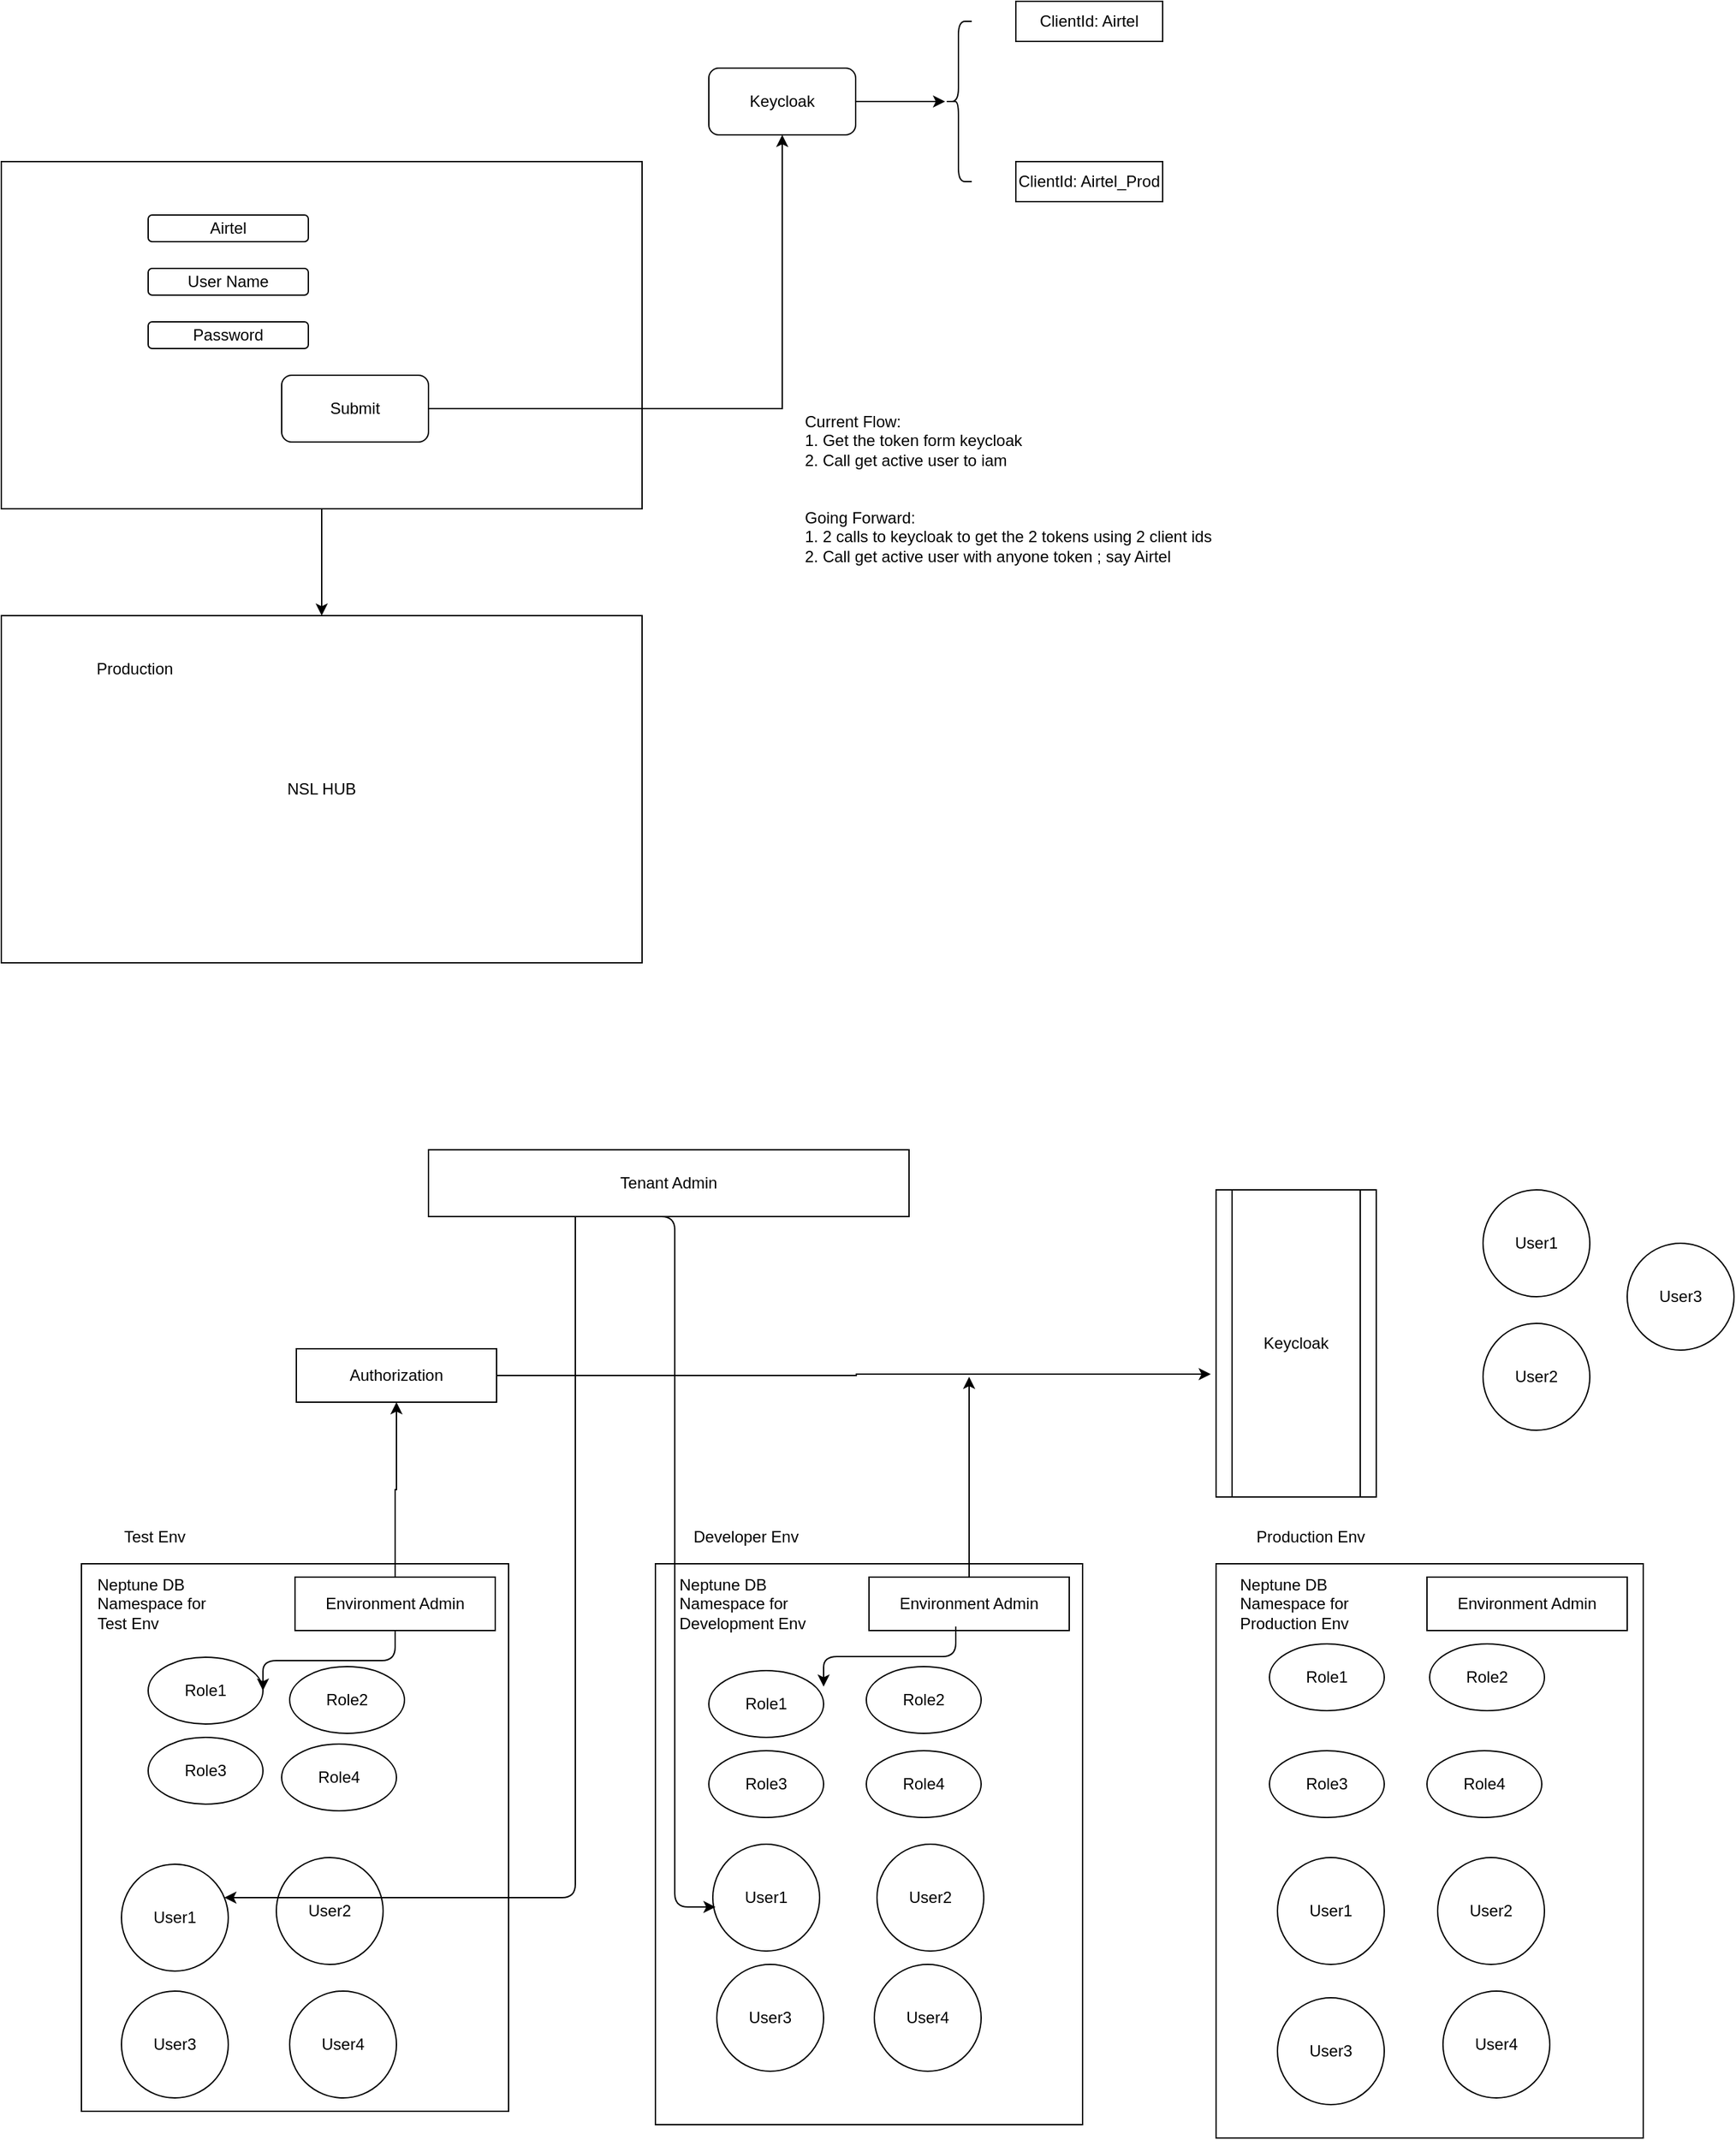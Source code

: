 <mxfile version="14.2.7" type="github">
  <diagram id="Tnm09lEGQlngtitoB3BJ" name="Page-1">
    <mxGraphModel dx="1355" dy="778" grid="1" gridSize="10" guides="1" tooltips="1" connect="1" arrows="1" fold="1" page="1" pageScale="1" pageWidth="827" pageHeight="1169" math="0" shadow="0">
      <root>
        <mxCell id="0" />
        <mxCell id="1" parent="0" />
        <mxCell id="1lmb83CssII5q3zcynnZ-11" value="" style="rounded=0;whiteSpace=wrap;html=1;" vertex="1" parent="1">
          <mxGeometry x="160" y="1290" width="320" height="410" as="geometry" />
        </mxCell>
        <mxCell id="KUnS1xXiZYFXhKadF-DC-10" value="" style="edgeStyle=orthogonalEdgeStyle;rounded=0;orthogonalLoop=1;jettySize=auto;html=1;" parent="1" source="KUnS1xXiZYFXhKadF-DC-1" target="KUnS1xXiZYFXhKadF-DC-9" edge="1">
          <mxGeometry relative="1" as="geometry" />
        </mxCell>
        <mxCell id="KUnS1xXiZYFXhKadF-DC-1" value="" style="rounded=0;whiteSpace=wrap;html=1;" parent="1" vertex="1">
          <mxGeometry x="100" y="240" width="480" height="260" as="geometry" />
        </mxCell>
        <mxCell id="KUnS1xXiZYFXhKadF-DC-3" value="User Name" style="rounded=1;whiteSpace=wrap;html=1;" parent="1" vertex="1">
          <mxGeometry x="210" y="320" width="120" height="20" as="geometry" />
        </mxCell>
        <mxCell id="KUnS1xXiZYFXhKadF-DC-4" value="Password" style="rounded=1;whiteSpace=wrap;html=1;" parent="1" vertex="1">
          <mxGeometry x="210" y="360" width="120" height="20" as="geometry" />
        </mxCell>
        <mxCell id="KUnS1xXiZYFXhKadF-DC-5" value="Airtel" style="rounded=1;whiteSpace=wrap;html=1;" parent="1" vertex="1">
          <mxGeometry x="210" y="280" width="120" height="20" as="geometry" />
        </mxCell>
        <mxCell id="KUnS1xXiZYFXhKadF-DC-8" value="" style="edgeStyle=orthogonalEdgeStyle;rounded=0;orthogonalLoop=1;jettySize=auto;html=1;" parent="1" source="KUnS1xXiZYFXhKadF-DC-6" target="KUnS1xXiZYFXhKadF-DC-7" edge="1">
          <mxGeometry relative="1" as="geometry" />
        </mxCell>
        <mxCell id="KUnS1xXiZYFXhKadF-DC-6" value="Submit" style="rounded=1;whiteSpace=wrap;html=1;" parent="1" vertex="1">
          <mxGeometry x="310" y="400" width="110" height="50" as="geometry" />
        </mxCell>
        <mxCell id="KUnS1xXiZYFXhKadF-DC-13" value="" style="edgeStyle=orthogonalEdgeStyle;rounded=0;orthogonalLoop=1;jettySize=auto;html=1;" parent="1" source="KUnS1xXiZYFXhKadF-DC-7" target="KUnS1xXiZYFXhKadF-DC-12" edge="1">
          <mxGeometry relative="1" as="geometry" />
        </mxCell>
        <mxCell id="KUnS1xXiZYFXhKadF-DC-7" value="Keycloak" style="rounded=1;whiteSpace=wrap;html=1;" parent="1" vertex="1">
          <mxGeometry x="630" y="170" width="110" height="50" as="geometry" />
        </mxCell>
        <mxCell id="KUnS1xXiZYFXhKadF-DC-9" value="NSL HUB" style="rounded=0;whiteSpace=wrap;html=1;" parent="1" vertex="1">
          <mxGeometry x="100" y="580" width="480" height="260" as="geometry" />
        </mxCell>
        <mxCell id="KUnS1xXiZYFXhKadF-DC-11" value="Production" style="text;html=1;strokeColor=none;fillColor=none;align=center;verticalAlign=middle;whiteSpace=wrap;rounded=0;" parent="1" vertex="1">
          <mxGeometry x="120" y="610" width="160" height="20" as="geometry" />
        </mxCell>
        <mxCell id="KUnS1xXiZYFXhKadF-DC-12" value="" style="shape=curlyBracket;whiteSpace=wrap;html=1;rounded=1;" parent="1" vertex="1">
          <mxGeometry x="807" y="135" width="20" height="120" as="geometry" />
        </mxCell>
        <mxCell id="KUnS1xXiZYFXhKadF-DC-14" value="ClientId: Airtel" style="rounded=0;whiteSpace=wrap;html=1;" parent="1" vertex="1">
          <mxGeometry x="860" y="120" width="110" height="30" as="geometry" />
        </mxCell>
        <mxCell id="KUnS1xXiZYFXhKadF-DC-15" value="ClientId: Airtel_Prod" style="rounded=0;whiteSpace=wrap;html=1;" parent="1" vertex="1">
          <mxGeometry x="860" y="240" width="110" height="30" as="geometry" />
        </mxCell>
        <mxCell id="KUnS1xXiZYFXhKadF-DC-17" value="Current Flow:&lt;br&gt;1. Get the token form keycloak&lt;br&gt;2. Call get active user to iam&lt;br&gt;&lt;br&gt;&lt;br&gt;Going Forward:&lt;br&gt;1. 2 calls to keycloak to get the 2 tokens using 2 client ids&lt;br&gt;2. Call get active user with anyone token ; say Airtel" style="text;html=1;strokeColor=none;fillColor=none;align=left;verticalAlign=middle;whiteSpace=wrap;rounded=0;" parent="1" vertex="1">
          <mxGeometry x="700" y="380" width="390" height="210" as="geometry" />
        </mxCell>
        <mxCell id="1lmb83CssII5q3zcynnZ-1" value="Tenant Admin" style="rounded=0;whiteSpace=wrap;html=1;" vertex="1" parent="1">
          <mxGeometry x="420" y="980" width="360" height="50" as="geometry" />
        </mxCell>
        <mxCell id="1lmb83CssII5q3zcynnZ-42" value="" style="edgeStyle=orthogonalEdgeStyle;rounded=0;orthogonalLoop=1;jettySize=auto;html=1;" edge="1" parent="1" source="1lmb83CssII5q3zcynnZ-2" target="1lmb83CssII5q3zcynnZ-41">
          <mxGeometry relative="1" as="geometry" />
        </mxCell>
        <mxCell id="1lmb83CssII5q3zcynnZ-2" value="Environment Admin" style="rounded=0;whiteSpace=wrap;html=1;" vertex="1" parent="1">
          <mxGeometry x="320" y="1300" width="150" height="40" as="geometry" />
        </mxCell>
        <mxCell id="1lmb83CssII5q3zcynnZ-3" value="User1" style="ellipse;whiteSpace=wrap;html=1;aspect=fixed;" vertex="1" parent="1">
          <mxGeometry x="190" y="1515" width="80" height="80" as="geometry" />
        </mxCell>
        <mxCell id="1lmb83CssII5q3zcynnZ-4" value="User2" style="ellipse;whiteSpace=wrap;html=1;aspect=fixed;" vertex="1" parent="1">
          <mxGeometry x="306" y="1510" width="80" height="80" as="geometry" />
        </mxCell>
        <mxCell id="1lmb83CssII5q3zcynnZ-5" value="User3" style="ellipse;whiteSpace=wrap;html=1;aspect=fixed;" vertex="1" parent="1">
          <mxGeometry x="190" y="1610" width="80" height="80" as="geometry" />
        </mxCell>
        <mxCell id="1lmb83CssII5q3zcynnZ-6" value="Keycloak" style="shape=process;whiteSpace=wrap;html=1;backgroundOutline=1;" vertex="1" parent="1">
          <mxGeometry x="1010" y="1010" width="120" height="230" as="geometry" />
        </mxCell>
        <mxCell id="1lmb83CssII5q3zcynnZ-7" value="Role1" style="ellipse;whiteSpace=wrap;html=1;" vertex="1" parent="1">
          <mxGeometry x="210" y="1360" width="86" height="50" as="geometry" />
        </mxCell>
        <mxCell id="1lmb83CssII5q3zcynnZ-8" value="Role2" style="ellipse;whiteSpace=wrap;html=1;" vertex="1" parent="1">
          <mxGeometry x="316" y="1367" width="86" height="50" as="geometry" />
        </mxCell>
        <mxCell id="1lmb83CssII5q3zcynnZ-9" value="Role3" style="ellipse;whiteSpace=wrap;html=1;" vertex="1" parent="1">
          <mxGeometry x="210" y="1420" width="86" height="50" as="geometry" />
        </mxCell>
        <mxCell id="1lmb83CssII5q3zcynnZ-10" value="Role4" style="ellipse;whiteSpace=wrap;html=1;" vertex="1" parent="1">
          <mxGeometry x="310" y="1425" width="86" height="50" as="geometry" />
        </mxCell>
        <mxCell id="1lmb83CssII5q3zcynnZ-12" value="" style="rounded=0;whiteSpace=wrap;html=1;" vertex="1" parent="1">
          <mxGeometry x="590" y="1290" width="320" height="420" as="geometry" />
        </mxCell>
        <mxCell id="1lmb83CssII5q3zcynnZ-13" value="Role1" style="ellipse;whiteSpace=wrap;html=1;" vertex="1" parent="1">
          <mxGeometry x="630" y="1370" width="86" height="50" as="geometry" />
        </mxCell>
        <mxCell id="1lmb83CssII5q3zcynnZ-14" value="Role2" style="ellipse;whiteSpace=wrap;html=1;" vertex="1" parent="1">
          <mxGeometry x="748" y="1367" width="86" height="50" as="geometry" />
        </mxCell>
        <mxCell id="1lmb83CssII5q3zcynnZ-15" value="Role3" style="ellipse;whiteSpace=wrap;html=1;" vertex="1" parent="1">
          <mxGeometry x="630" y="1430" width="86" height="50" as="geometry" />
        </mxCell>
        <mxCell id="1lmb83CssII5q3zcynnZ-16" value="Role4" style="ellipse;whiteSpace=wrap;html=1;" vertex="1" parent="1">
          <mxGeometry x="748" y="1430" width="86" height="50" as="geometry" />
        </mxCell>
        <mxCell id="1lmb83CssII5q3zcynnZ-17" value="" style="rounded=0;whiteSpace=wrap;html=1;" vertex="1" parent="1">
          <mxGeometry x="1010" y="1290" width="320" height="430" as="geometry" />
        </mxCell>
        <mxCell id="1lmb83CssII5q3zcynnZ-18" value="Role1" style="ellipse;whiteSpace=wrap;html=1;" vertex="1" parent="1">
          <mxGeometry x="1050" y="1350" width="86" height="50" as="geometry" />
        </mxCell>
        <mxCell id="1lmb83CssII5q3zcynnZ-19" value="Role2" style="ellipse;whiteSpace=wrap;html=1;" vertex="1" parent="1">
          <mxGeometry x="1170" y="1350" width="86" height="50" as="geometry" />
        </mxCell>
        <mxCell id="1lmb83CssII5q3zcynnZ-20" value="Role3" style="ellipse;whiteSpace=wrap;html=1;" vertex="1" parent="1">
          <mxGeometry x="1050" y="1430" width="86" height="50" as="geometry" />
        </mxCell>
        <mxCell id="1lmb83CssII5q3zcynnZ-21" value="Role4" style="ellipse;whiteSpace=wrap;html=1;" vertex="1" parent="1">
          <mxGeometry x="1168" y="1430" width="86" height="50" as="geometry" />
        </mxCell>
        <mxCell id="1lmb83CssII5q3zcynnZ-22" value="Test Env" style="text;html=1;strokeColor=none;fillColor=none;align=center;verticalAlign=middle;whiteSpace=wrap;rounded=0;" vertex="1" parent="1">
          <mxGeometry x="180" y="1260" width="70" height="20" as="geometry" />
        </mxCell>
        <mxCell id="1lmb83CssII5q3zcynnZ-23" value="Developer Env" style="text;html=1;strokeColor=none;fillColor=none;align=center;verticalAlign=middle;whiteSpace=wrap;rounded=0;" vertex="1" parent="1">
          <mxGeometry x="603" y="1260" width="110" height="20" as="geometry" />
        </mxCell>
        <mxCell id="1lmb83CssII5q3zcynnZ-24" value="Production Env" style="text;html=1;strokeColor=none;fillColor=none;align=center;verticalAlign=middle;whiteSpace=wrap;rounded=0;" vertex="1" parent="1">
          <mxGeometry x="1026" y="1260" width="110" height="20" as="geometry" />
        </mxCell>
        <mxCell id="1lmb83CssII5q3zcynnZ-46" value="" style="edgeStyle=orthogonalEdgeStyle;rounded=0;orthogonalLoop=1;jettySize=auto;html=1;" edge="1" parent="1" source="1lmb83CssII5q3zcynnZ-26">
          <mxGeometry relative="1" as="geometry">
            <mxPoint x="825" y="1150" as="targetPoint" />
          </mxGeometry>
        </mxCell>
        <mxCell id="1lmb83CssII5q3zcynnZ-26" value="Environment Admin" style="rounded=0;whiteSpace=wrap;html=1;" vertex="1" parent="1">
          <mxGeometry x="750" y="1300" width="150" height="40" as="geometry" />
        </mxCell>
        <mxCell id="1lmb83CssII5q3zcynnZ-27" value="Environment Admin" style="rounded=0;whiteSpace=wrap;html=1;" vertex="1" parent="1">
          <mxGeometry x="1168" y="1300" width="150" height="40" as="geometry" />
        </mxCell>
        <mxCell id="1lmb83CssII5q3zcynnZ-28" value="User4" style="ellipse;whiteSpace=wrap;html=1;aspect=fixed;" vertex="1" parent="1">
          <mxGeometry x="316" y="1610" width="80" height="80" as="geometry" />
        </mxCell>
        <mxCell id="1lmb83CssII5q3zcynnZ-29" value="User1" style="ellipse;whiteSpace=wrap;html=1;aspect=fixed;" vertex="1" parent="1">
          <mxGeometry x="633" y="1500" width="80" height="80" as="geometry" />
        </mxCell>
        <mxCell id="1lmb83CssII5q3zcynnZ-30" value="User2" style="ellipse;whiteSpace=wrap;html=1;aspect=fixed;" vertex="1" parent="1">
          <mxGeometry x="756" y="1500" width="80" height="80" as="geometry" />
        </mxCell>
        <mxCell id="1lmb83CssII5q3zcynnZ-31" value="User3" style="ellipse;whiteSpace=wrap;html=1;aspect=fixed;" vertex="1" parent="1">
          <mxGeometry x="636" y="1590" width="80" height="80" as="geometry" />
        </mxCell>
        <mxCell id="1lmb83CssII5q3zcynnZ-32" value="User4" style="ellipse;whiteSpace=wrap;html=1;aspect=fixed;" vertex="1" parent="1">
          <mxGeometry x="754" y="1590" width="80" height="80" as="geometry" />
        </mxCell>
        <mxCell id="1lmb83CssII5q3zcynnZ-34" value="User1" style="ellipse;whiteSpace=wrap;html=1;aspect=fixed;" vertex="1" parent="1">
          <mxGeometry x="1056" y="1510" width="80" height="80" as="geometry" />
        </mxCell>
        <mxCell id="1lmb83CssII5q3zcynnZ-35" value="User2" style="ellipse;whiteSpace=wrap;html=1;aspect=fixed;" vertex="1" parent="1">
          <mxGeometry x="1176" y="1510" width="80" height="80" as="geometry" />
        </mxCell>
        <mxCell id="1lmb83CssII5q3zcynnZ-36" value="User3" style="ellipse;whiteSpace=wrap;html=1;aspect=fixed;" vertex="1" parent="1">
          <mxGeometry x="1056" y="1615" width="80" height="80" as="geometry" />
        </mxCell>
        <mxCell id="1lmb83CssII5q3zcynnZ-37" value="User4" style="ellipse;whiteSpace=wrap;html=1;aspect=fixed;" vertex="1" parent="1">
          <mxGeometry x="1180" y="1610" width="80" height="80" as="geometry" />
        </mxCell>
        <mxCell id="1lmb83CssII5q3zcynnZ-38" value="User1" style="ellipse;whiteSpace=wrap;html=1;aspect=fixed;" vertex="1" parent="1">
          <mxGeometry x="1210" y="1010" width="80" height="80" as="geometry" />
        </mxCell>
        <mxCell id="1lmb83CssII5q3zcynnZ-39" value="User2" style="ellipse;whiteSpace=wrap;html=1;aspect=fixed;" vertex="1" parent="1">
          <mxGeometry x="1210" y="1110" width="80" height="80" as="geometry" />
        </mxCell>
        <mxCell id="1lmb83CssII5q3zcynnZ-40" value="User3" style="ellipse;whiteSpace=wrap;html=1;aspect=fixed;" vertex="1" parent="1">
          <mxGeometry x="1318" y="1050" width="80" height="80" as="geometry" />
        </mxCell>
        <mxCell id="1lmb83CssII5q3zcynnZ-44" value="" style="edgeStyle=orthogonalEdgeStyle;rounded=0;orthogonalLoop=1;jettySize=auto;html=1;entryX=-0.033;entryY=0.6;entryDx=0;entryDy=0;entryPerimeter=0;" edge="1" parent="1" source="1lmb83CssII5q3zcynnZ-41" target="1lmb83CssII5q3zcynnZ-6">
          <mxGeometry relative="1" as="geometry">
            <mxPoint x="551" y="1149" as="targetPoint" />
          </mxGeometry>
        </mxCell>
        <mxCell id="1lmb83CssII5q3zcynnZ-41" value="Authorization" style="rounded=0;whiteSpace=wrap;html=1;" vertex="1" parent="1">
          <mxGeometry x="321" y="1129" width="150" height="40" as="geometry" />
        </mxCell>
        <mxCell id="1lmb83CssII5q3zcynnZ-48" value="Neptune DB Namespace for&amp;nbsp;&lt;br&gt;Development Env" style="text;html=1;strokeColor=none;fillColor=none;align=left;verticalAlign=middle;whiteSpace=wrap;rounded=0;" vertex="1" parent="1">
          <mxGeometry x="606" y="1295" width="110" height="50" as="geometry" />
        </mxCell>
        <mxCell id="1lmb83CssII5q3zcynnZ-49" value="Neptune DB Namespace for&amp;nbsp;&lt;br&gt;Production Env" style="text;html=1;strokeColor=none;fillColor=none;align=left;verticalAlign=middle;whiteSpace=wrap;rounded=0;" vertex="1" parent="1">
          <mxGeometry x="1026" y="1295" width="110" height="50" as="geometry" />
        </mxCell>
        <mxCell id="1lmb83CssII5q3zcynnZ-50" value="Neptune DB Namespace for&amp;nbsp;&lt;br&gt;Test Env" style="text;html=1;strokeColor=none;fillColor=none;align=left;verticalAlign=middle;whiteSpace=wrap;rounded=0;" vertex="1" parent="1">
          <mxGeometry x="170" y="1295" width="110" height="50" as="geometry" />
        </mxCell>
        <mxCell id="1lmb83CssII5q3zcynnZ-51" value="" style="edgeStyle=elbowEdgeStyle;elbow=vertical;endArrow=classic;html=1;" edge="1" parent="1" source="1lmb83CssII5q3zcynnZ-1" target="1lmb83CssII5q3zcynnZ-3">
          <mxGeometry width="50" height="50" relative="1" as="geometry">
            <mxPoint x="540" y="1085" as="sourcePoint" />
            <mxPoint x="630" y="1060" as="targetPoint" />
            <Array as="points">
              <mxPoint x="530" y="1540" />
            </Array>
          </mxGeometry>
        </mxCell>
        <mxCell id="1lmb83CssII5q3zcynnZ-53" value="" style="edgeStyle=elbowEdgeStyle;elbow=horizontal;endArrow=classic;html=1;entryX=0.025;entryY=0.588;entryDx=0;entryDy=0;entryPerimeter=0;exitX=0.428;exitY=1;exitDx=0;exitDy=0;exitPerimeter=0;" edge="1" parent="1" source="1lmb83CssII5q3zcynnZ-1" target="1lmb83CssII5q3zcynnZ-29">
          <mxGeometry width="50" height="50" relative="1" as="geometry">
            <mxPoint x="650" y="1120" as="sourcePoint" />
            <mxPoint x="700" y="1070" as="targetPoint" />
          </mxGeometry>
        </mxCell>
        <mxCell id="1lmb83CssII5q3zcynnZ-54" value="" style="edgeStyle=elbowEdgeStyle;elbow=vertical;endArrow=classic;html=1;entryX=1;entryY=0.5;entryDx=0;entryDy=0;" edge="1" parent="1" source="1lmb83CssII5q3zcynnZ-2" target="1lmb83CssII5q3zcynnZ-7">
          <mxGeometry width="50" height="50" relative="1" as="geometry">
            <mxPoint x="410" y="1410" as="sourcePoint" />
            <mxPoint x="460" y="1360" as="targetPoint" />
          </mxGeometry>
        </mxCell>
        <mxCell id="1lmb83CssII5q3zcynnZ-55" value="" style="edgeStyle=elbowEdgeStyle;elbow=vertical;endArrow=classic;html=1;entryX=1;entryY=0.5;entryDx=0;entryDy=0;" edge="1" parent="1">
          <mxGeometry width="50" height="50" relative="1" as="geometry">
            <mxPoint x="815" y="1337" as="sourcePoint" />
            <mxPoint x="716" y="1382" as="targetPoint" />
          </mxGeometry>
        </mxCell>
      </root>
    </mxGraphModel>
  </diagram>
</mxfile>
